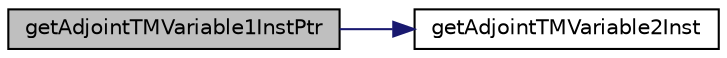 digraph "getAdjointTMVariable1InstPtr"
{
  bgcolor="transparent";
  edge [fontname="Helvetica",fontsize="10",labelfontname="Helvetica",labelfontsize="10"];
  node [fontname="Helvetica",fontsize="10",shape=record];
  rankdir="LR";
  Node1 [label="getAdjointTMVariable1InstPtr",height=0.2,width=0.4,color="black", fillcolor="grey75", style="filled" fontcolor="black"];
  Node1 -> Node2 [color="midnightblue",fontsize="10",style="solid",fontname="Helvetica"];
  Node2 [label="getAdjointTMVariable2Inst",height=0.2,width=0.4,color="black",URL="$classFoam_1_1incompressibleAdjoint_1_1adjointRASModel.html#a3ace046e69b8e90310bf2ec85075f313",tooltip="Return non-constant reference to adjoint turbulence model variable 2. "];
}
